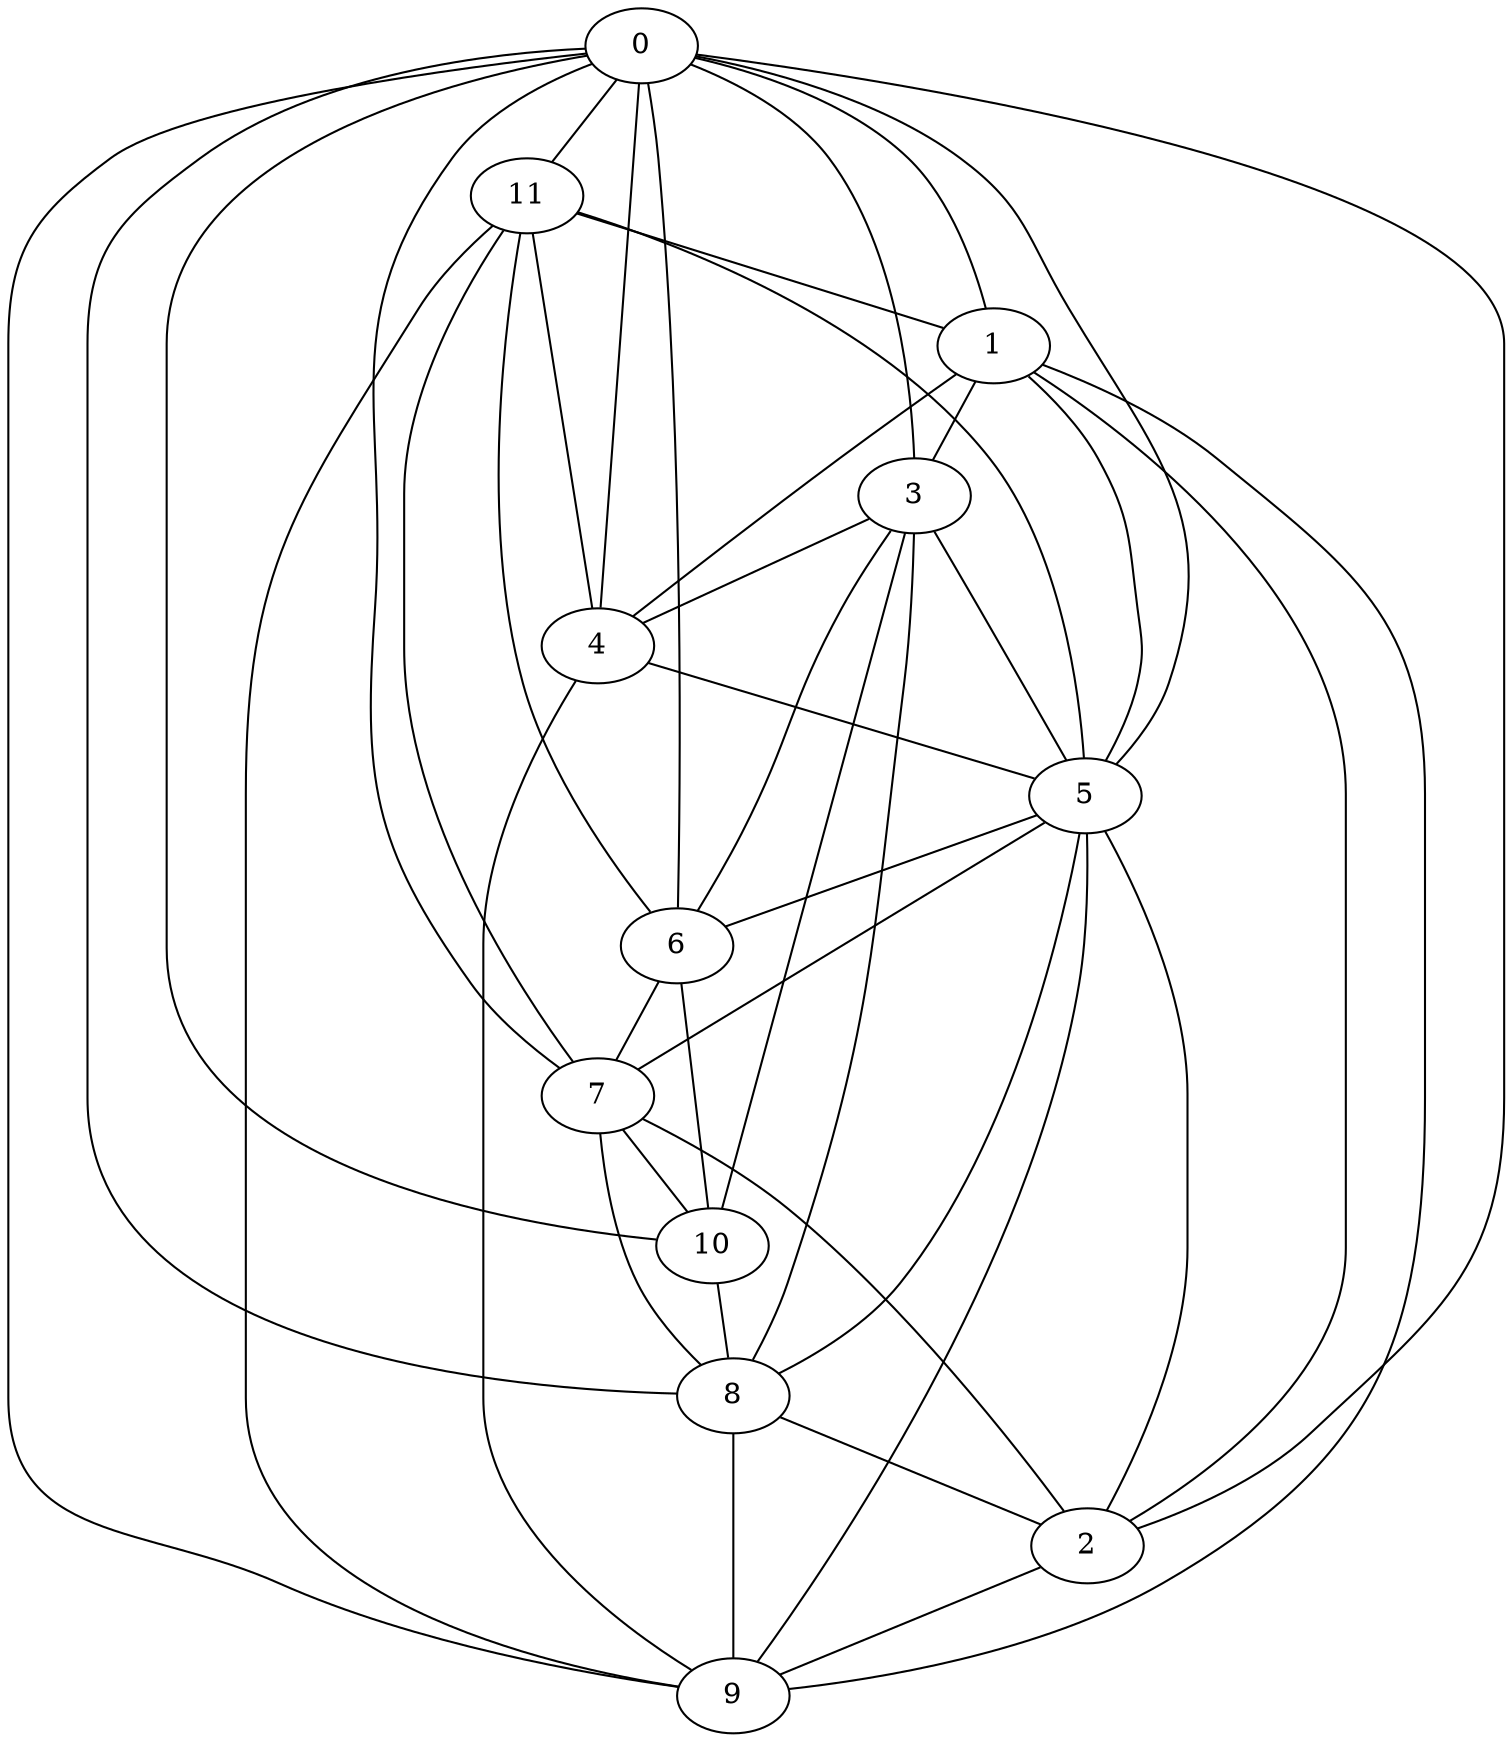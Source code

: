 graph G {
0;
1;
2;
3;
4;
5;
6;
7;
8;
9;
10;
11;
0--1 ;
2--1 ;
1--3 ;
1--4 ;
5--1 ;
0--5 ;
5--6 ;
4--5 ;
5--7 ;
5--8 ;
3--5 ;
0--4 ;
3--4 ;
0--6 ;
3--6 ;
0--9 ;
9--1 ;
8--9 ;
0--7 ;
8--7 ;
7--10 ;
0--11 ;
0--3 ;
0--2 ;
8--2 ;
0--10 ;
0--8 ;
10--8 ;
3--8 ;
3--10 ;
5--9 ;
2--9 ;
2--5 ;
9--4 ;
11--4 ;
11--1 ;
11--9 ;
6--7 ;
11--7 ;
11--6 ;
11--5 ;
6--10 ;
7--2 ;
}
